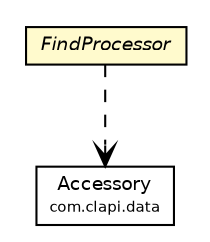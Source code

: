 #!/usr/local/bin/dot
#
# Class diagram 
# Generated by UMLGraph version 5.1 (http://www.umlgraph.org/)
#

digraph G {
	edge [fontname="Helvetica",fontsize=10,labelfontname="Helvetica",labelfontsize=10];
	node [fontname="Helvetica",fontsize=10,shape=plaintext];
	nodesep=0.25;
	ranksep=0.5;
	// com.connectlife.coreserver.environment.FindProcessor
	c1343 [label=<<table title="com.connectlife.coreserver.environment.FindProcessor" border="0" cellborder="1" cellspacing="0" cellpadding="2" port="p" bgcolor="lemonChiffon" href="./FindProcessor.html">
		<tr><td><table border="0" cellspacing="0" cellpadding="1">
<tr><td align="center" balign="center"><font face="Helvetica-Oblique"> FindProcessor </font></td></tr>
		</table></td></tr>
		</table>>, fontname="Helvetica", fontcolor="black", fontsize=9.0];
	// com.connectlife.coreserver.environment.FindProcessor DEPEND com.clapi.data.Accessory
	c1343:p -> c1370:p [taillabel="", label="", headlabel="", fontname="Helvetica", fontcolor="black", fontsize=10.0, color="black", arrowhead=open, style=dashed];
	// com.clapi.data.Accessory
	c1370 [label=<<table title="com.clapi.data.Accessory" border="0" cellborder="1" cellspacing="0" cellpadding="2" port="p" href="http://java.sun.com/j2se/1.4.2/docs/api/com/clapi/data/Accessory.html">
		<tr><td><table border="0" cellspacing="0" cellpadding="1">
<tr><td align="center" balign="center"> Accessory </td></tr>
<tr><td align="center" balign="center"><font point-size="7.0"> com.clapi.data </font></td></tr>
		</table></td></tr>
		</table>>, fontname="Helvetica", fontcolor="black", fontsize=9.0];
}

